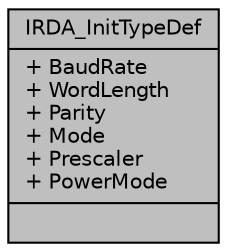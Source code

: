 digraph "IRDA_InitTypeDef"
{
  edge [fontname="Helvetica",fontsize="10",labelfontname="Helvetica",labelfontsize="10"];
  node [fontname="Helvetica",fontsize="10",shape=record];
  Node1 [label="{IRDA_InitTypeDef\n|+ BaudRate\l+ WordLength\l+ Parity\l+ Mode\l+ Prescaler\l+ PowerMode\l|}",height=0.2,width=0.4,color="black", fillcolor="grey75", style="filled", fontcolor="black"];
}
